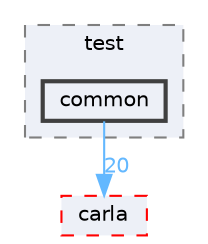 digraph "common"
{
 // INTERACTIVE_SVG=YES
 // LATEX_PDF_SIZE
  bgcolor="transparent";
  edge [fontname=Helvetica,fontsize=10,labelfontname=Helvetica,labelfontsize=10];
  node [fontname=Helvetica,fontsize=10,shape=box,height=0.2,width=0.4];
  compound=true
  subgraph clusterdir_97b9e7c0fcfa3758b809c516b8cd633b {
    graph [ bgcolor="#edf0f7", pencolor="grey50", label="test", fontname=Helvetica,fontsize=10 style="filled,dashed", URL="dir_97b9e7c0fcfa3758b809c516b8cd633b.html",tooltip=""]
  dir_6f6d9df4e1fad887f766eb2a9ac72e1b [label="common", fillcolor="#edf0f7", color="grey25", style="filled,bold", URL="dir_6f6d9df4e1fad887f766eb2a9ac72e1b.html",tooltip=""];
  }
  dir_b14cdd661f9a7048a44f1771cd402401 [label="carla", fillcolor="#edf0f7", color="red", style="filled,dashed", URL="dir_b14cdd661f9a7048a44f1771cd402401.html",tooltip=""];
  dir_6f6d9df4e1fad887f766eb2a9ac72e1b->dir_b14cdd661f9a7048a44f1771cd402401 [headlabel="20", labeldistance=1.5 headhref="dir_000011_000005.html" href="dir_000011_000005.html" color="steelblue1" fontcolor="steelblue1"];
}
